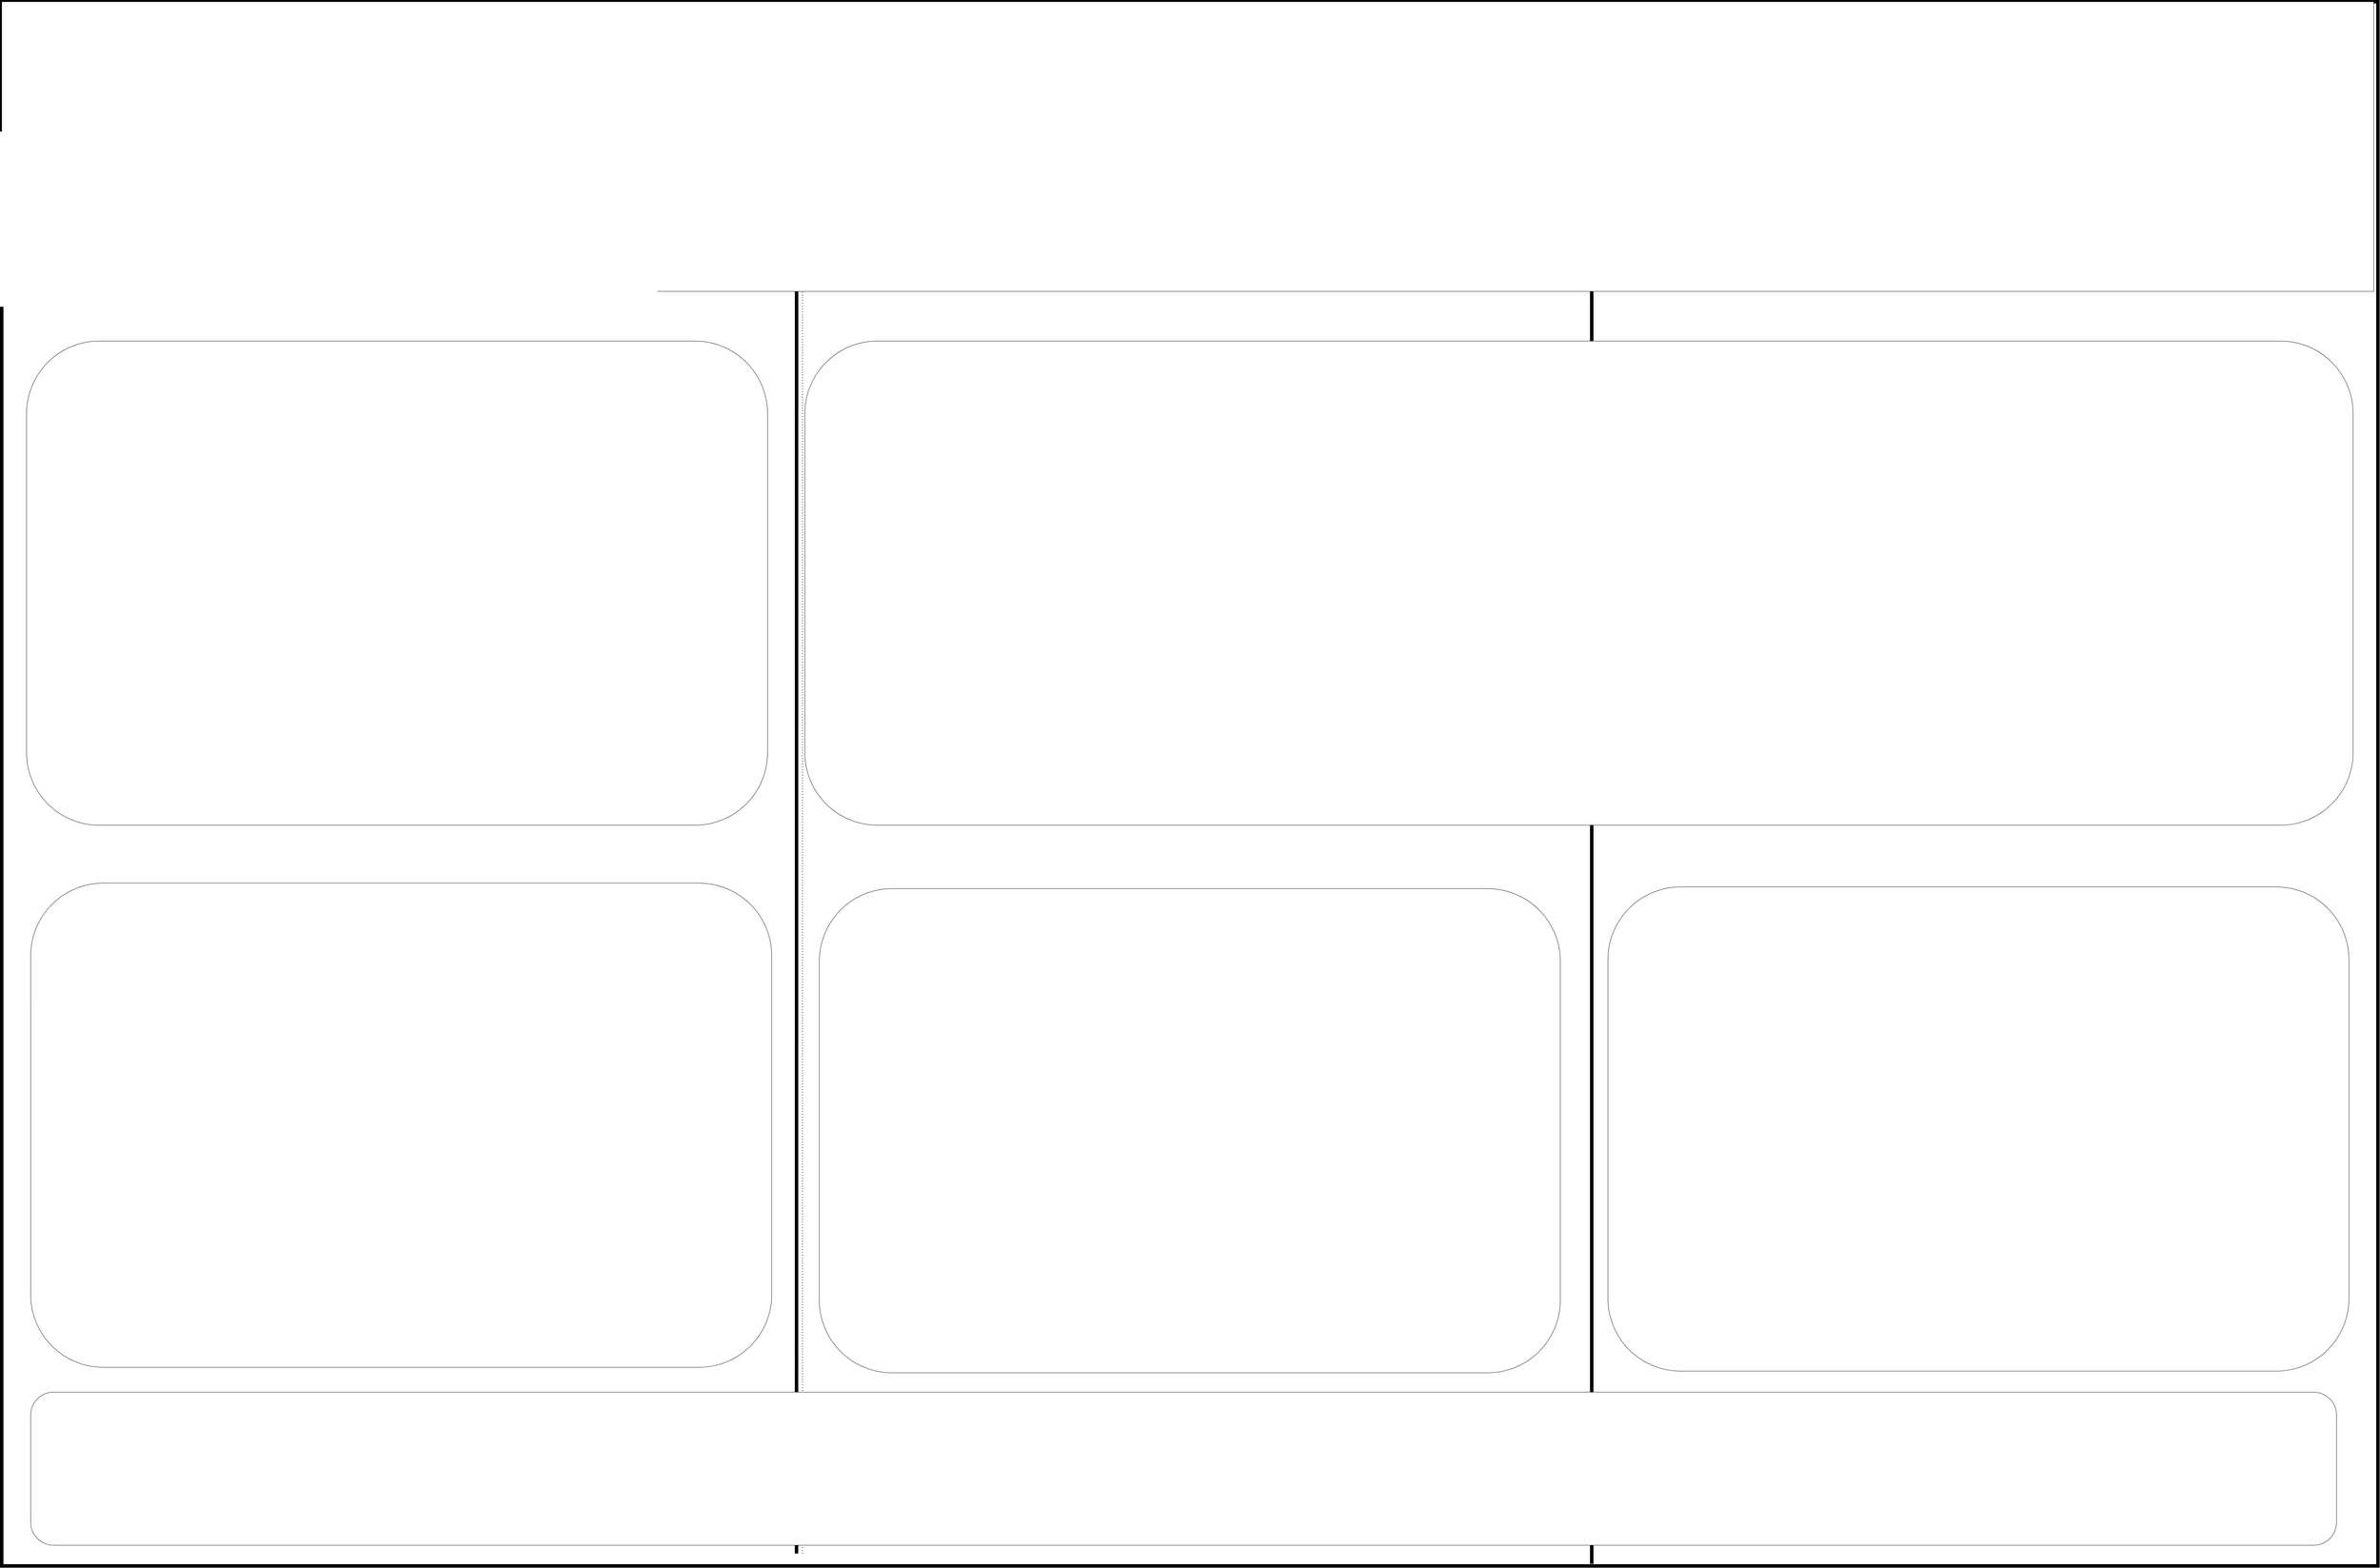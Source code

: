 <mxfile version="24.7.5">
  <diagram name="Page-1" id="xKrFHACxb6yI2zSFycjk">
    <mxGraphModel dx="15880" dy="7320" grid="1" gridSize="12" guides="1" tooltips="1" connect="1" arrows="1" fold="1" page="1" pageScale="1" pageWidth="7200" pageHeight="4800" math="0" shadow="0">
      <root>
        <mxCell id="0" />
        <mxCell id="1" parent="0" />
        <mxCell id="BcMcnK-lcTdlmfd1Wk12-2" value="" style="rounded=0;whiteSpace=wrap;html=1;strokeWidth=10;fillColor=none;" vertex="1" parent="1">
          <mxGeometry x="156" y="120" width="6888" height="4536" as="geometry" />
        </mxCell>
        <mxCell id="BcMcnK-lcTdlmfd1Wk12-3" value="" style="endArrow=none;dashed=1;html=1;dashPattern=1 3;strokeWidth=2;rounded=0;entryX=0.337;entryY=0.009;entryDx=0;entryDy=0;entryPerimeter=0;exitX=0.337;exitY=0.992;exitDx=0;exitDy=0;exitPerimeter=0;" edge="1" parent="1" source="BcMcnK-lcTdlmfd1Wk12-2" target="BcMcnK-lcTdlmfd1Wk12-2">
          <mxGeometry width="50" height="50" relative="1" as="geometry">
            <mxPoint x="2133" y="4661" as="sourcePoint" />
            <mxPoint x="4310" y="1224" as="targetPoint" />
          </mxGeometry>
        </mxCell>
        <mxCell id="BcMcnK-lcTdlmfd1Wk12-4" value="" style="endArrow=none;html=1;rounded=0;" edge="1" parent="1">
          <mxGeometry width="50" height="50" relative="1" as="geometry">
            <mxPoint x="4260" y="1274" as="sourcePoint" />
            <mxPoint x="4310" y="1224" as="targetPoint" />
          </mxGeometry>
        </mxCell>
        <mxCell id="BcMcnK-lcTdlmfd1Wk12-5" value="" style="endArrow=none;html=1;rounded=0;entryX=0.329;entryY=0;entryDx=0;entryDy=0;entryPerimeter=0;strokeWidth=10;" edge="1" parent="1">
          <mxGeometry width="50" height="50" relative="1" as="geometry">
            <mxPoint x="2460" y="4620" as="sourcePoint" />
            <mxPoint x="2460.152" y="120" as="targetPoint" />
          </mxGeometry>
        </mxCell>
        <mxCell id="BcMcnK-lcTdlmfd1Wk12-6" value="" style="endArrow=none;html=1;rounded=0;strokeWidth=10;" edge="1" parent="1">
          <mxGeometry width="50" height="50" relative="1" as="geometry">
            <mxPoint x="4765" y="4650" as="sourcePoint" />
            <mxPoint x="4765" y="150" as="targetPoint" />
          </mxGeometry>
        </mxCell>
        <mxCell id="BcMcnK-lcTdlmfd1Wk12-7" value="" style="rounded=0;whiteSpace=wrap;html=1;" vertex="1" parent="1">
          <mxGeometry x="156" y="120" width="6876" height="840" as="geometry" />
        </mxCell>
        <mxCell id="BcMcnK-lcTdlmfd1Wk12-8" value="" style="rounded=1;whiteSpace=wrap;html=1;" vertex="1" parent="1">
          <mxGeometry x="228" y="1104" width="2148" height="1404" as="geometry" />
        </mxCell>
        <mxCell id="BcMcnK-lcTdlmfd1Wk12-9" value="" style="rounded=1;whiteSpace=wrap;html=1;" vertex="1" parent="1">
          <mxGeometry x="240" y="2676" width="2148" height="1404" as="geometry" />
        </mxCell>
        <mxCell id="BcMcnK-lcTdlmfd1Wk12-10" value="" style="rounded=1;whiteSpace=wrap;html=1;" vertex="1" parent="1">
          <mxGeometry x="2484" y="1104" width="4488" height="1404" as="geometry" />
        </mxCell>
        <mxCell id="BcMcnK-lcTdlmfd1Wk12-14" value="" style="rounded=1;whiteSpace=wrap;html=1;" vertex="1" parent="1">
          <mxGeometry x="2526" y="2692" width="2148" height="1404" as="geometry" />
        </mxCell>
        <mxCell id="BcMcnK-lcTdlmfd1Wk12-15" value="" style="rounded=1;whiteSpace=wrap;html=1;" vertex="1" parent="1">
          <mxGeometry x="4812" y="2687" width="2148" height="1404" as="geometry" />
        </mxCell>
        <mxCell id="BcMcnK-lcTdlmfd1Wk12-16" value="" style="rounded=1;whiteSpace=wrap;html=1;" vertex="1" parent="1">
          <mxGeometry x="240" y="4152" width="6684" height="444" as="geometry" />
        </mxCell>
      </root>
    </mxGraphModel>
  </diagram>
</mxfile>
